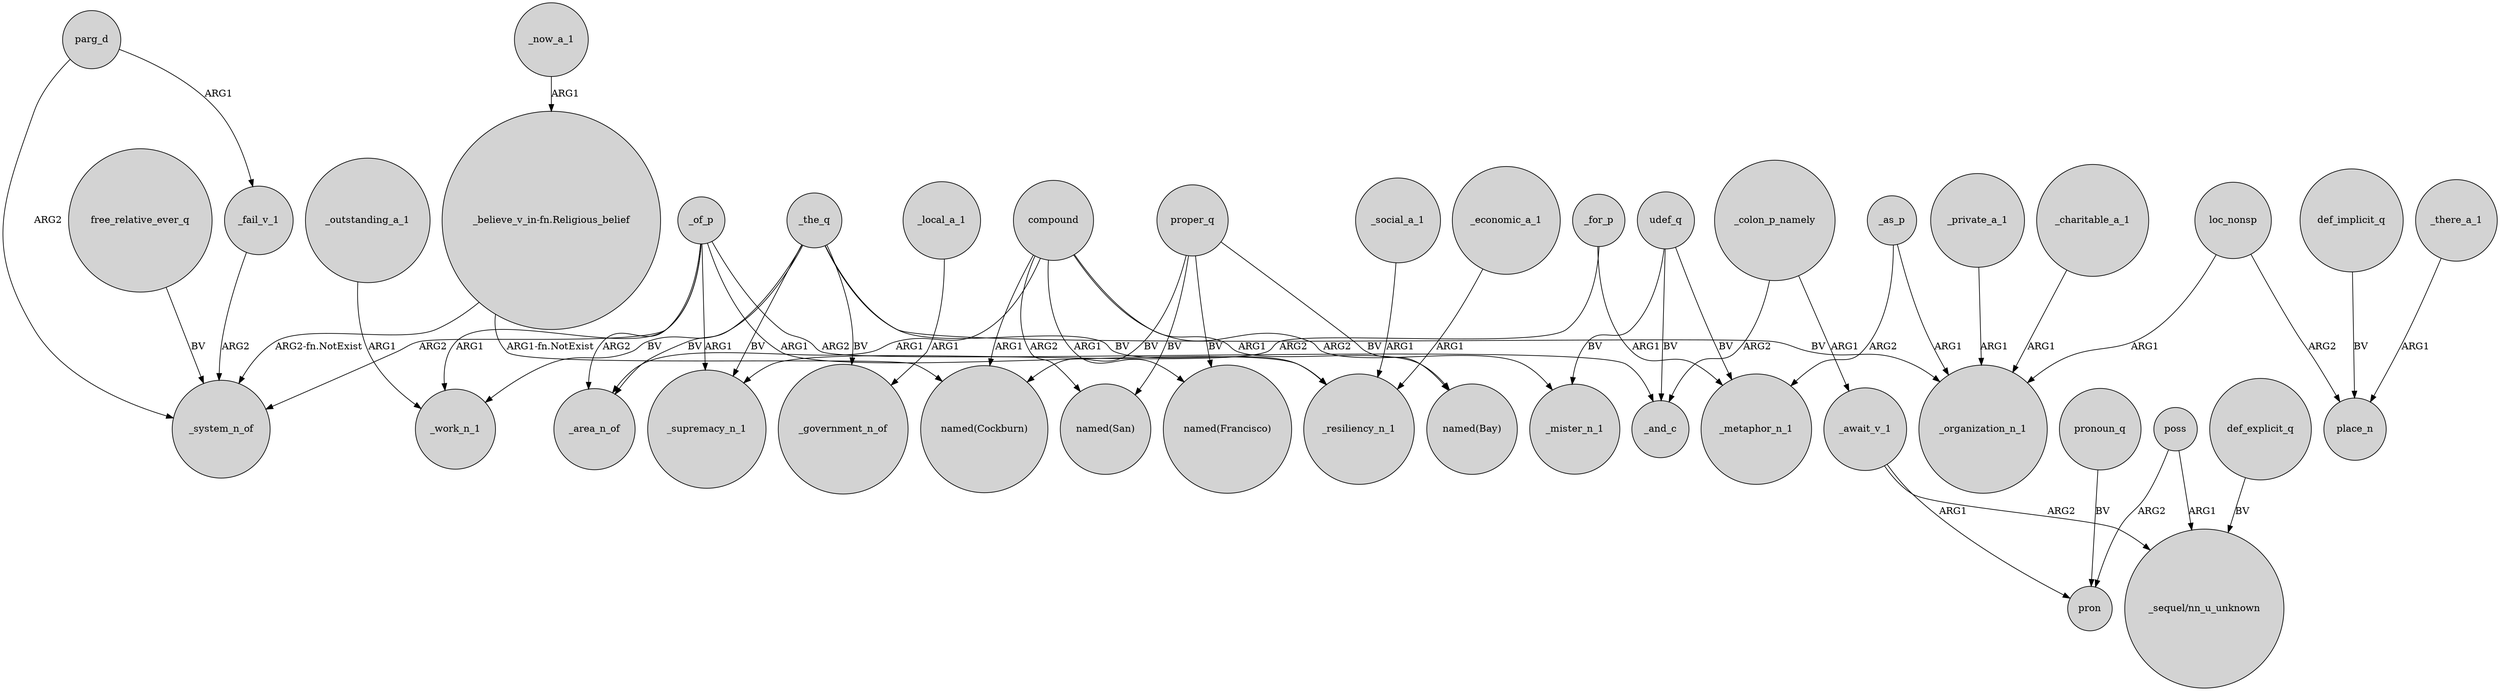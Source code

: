 digraph {
	node [shape=circle style=filled]
	_private_a_1 -> _organization_n_1 [label=ARG1]
	_of_p -> _work_n_1 [label=ARG1]
	free_relative_ever_q -> _system_n_of [label=BV]
	poss -> pron [label=ARG2]
	proper_q -> "named(Bay)" [label=BV]
	proper_q -> "named(Francisco)" [label=BV]
	_the_q -> _resiliency_n_1 [label=BV]
	compound -> "named(San)" [label=ARG2]
	loc_nonsp -> _organization_n_1 [label=ARG1]
	compound -> _mister_n_1 [label=ARG2]
	udef_q -> _mister_n_1 [label=BV]
	_of_p -> _and_c [label=ARG2]
	def_explicit_q -> "_sequel/nn_u_unknown" [label=BV]
	_await_v_1 -> "_sequel/nn_u_unknown" [label=ARG2]
	def_implicit_q -> place_n [label=BV]
	_of_p -> _system_n_of [label=ARG2]
	_as_p -> _organization_n_1 [label=ARG1]
	_social_a_1 -> _resiliency_n_1 [label=ARG1]
	_colon_p_namely -> _and_c [label=ARG2]
	_the_q -> _supremacy_n_1 [label=BV]
	parg_d -> _system_n_of [label=ARG2]
	_local_a_1 -> _government_n_of [label=ARG1]
	_fail_v_1 -> _system_n_of [label=ARG2]
	pronoun_q -> pron [label=BV]
	_as_p -> _metaphor_n_1 [label=ARG2]
	_the_q -> _organization_n_1 [label=BV]
	"_believe_v_in-fn.Religious_belief" -> "named(Cockburn)" [label="ARG1-fn.NotExist"]
	compound -> "named(Cockburn)" [label=ARG1]
	_charitable_a_1 -> _organization_n_1 [label=ARG1]
	_of_p -> _area_n_of [label=ARG2]
	_outstanding_a_1 -> _work_n_1 [label=ARG1]
	poss -> "_sequel/nn_u_unknown" [label=ARG1]
	_economic_a_1 -> _resiliency_n_1 [label=ARG1]
	parg_d -> _fail_v_1 [label=ARG1]
	compound -> "named(Francisco)" [label=ARG1]
	_now_a_1 -> "_believe_v_in-fn.Religious_belief" [label=ARG1]
	_the_q -> _area_n_of [label=BV]
	proper_q -> "named(Cockburn)" [label=BV]
	_the_q -> _government_n_of [label=BV]
	compound -> "named(Bay)" [label=ARG1]
	loc_nonsp -> place_n [label=ARG2]
	_for_p -> _metaphor_n_1 [label=ARG1]
	_of_p -> _supremacy_n_1 [label=ARG1]
	proper_q -> "named(San)" [label=BV]
	_await_v_1 -> pron [label=ARG1]
	udef_q -> _and_c [label=BV]
	compound -> _area_n_of [label=ARG1]
	_for_p -> _supremacy_n_1 [label=ARG2]
	"_believe_v_in-fn.Religious_belief" -> _system_n_of [label="ARG2-fn.NotExist"]
	_there_a_1 -> place_n [label=ARG1]
	_colon_p_namely -> _await_v_1 [label=ARG1]
	_of_p -> _resiliency_n_1 [label=ARG1]
	udef_q -> _metaphor_n_1 [label=BV]
	_the_q -> _work_n_1 [label=BV]
}
